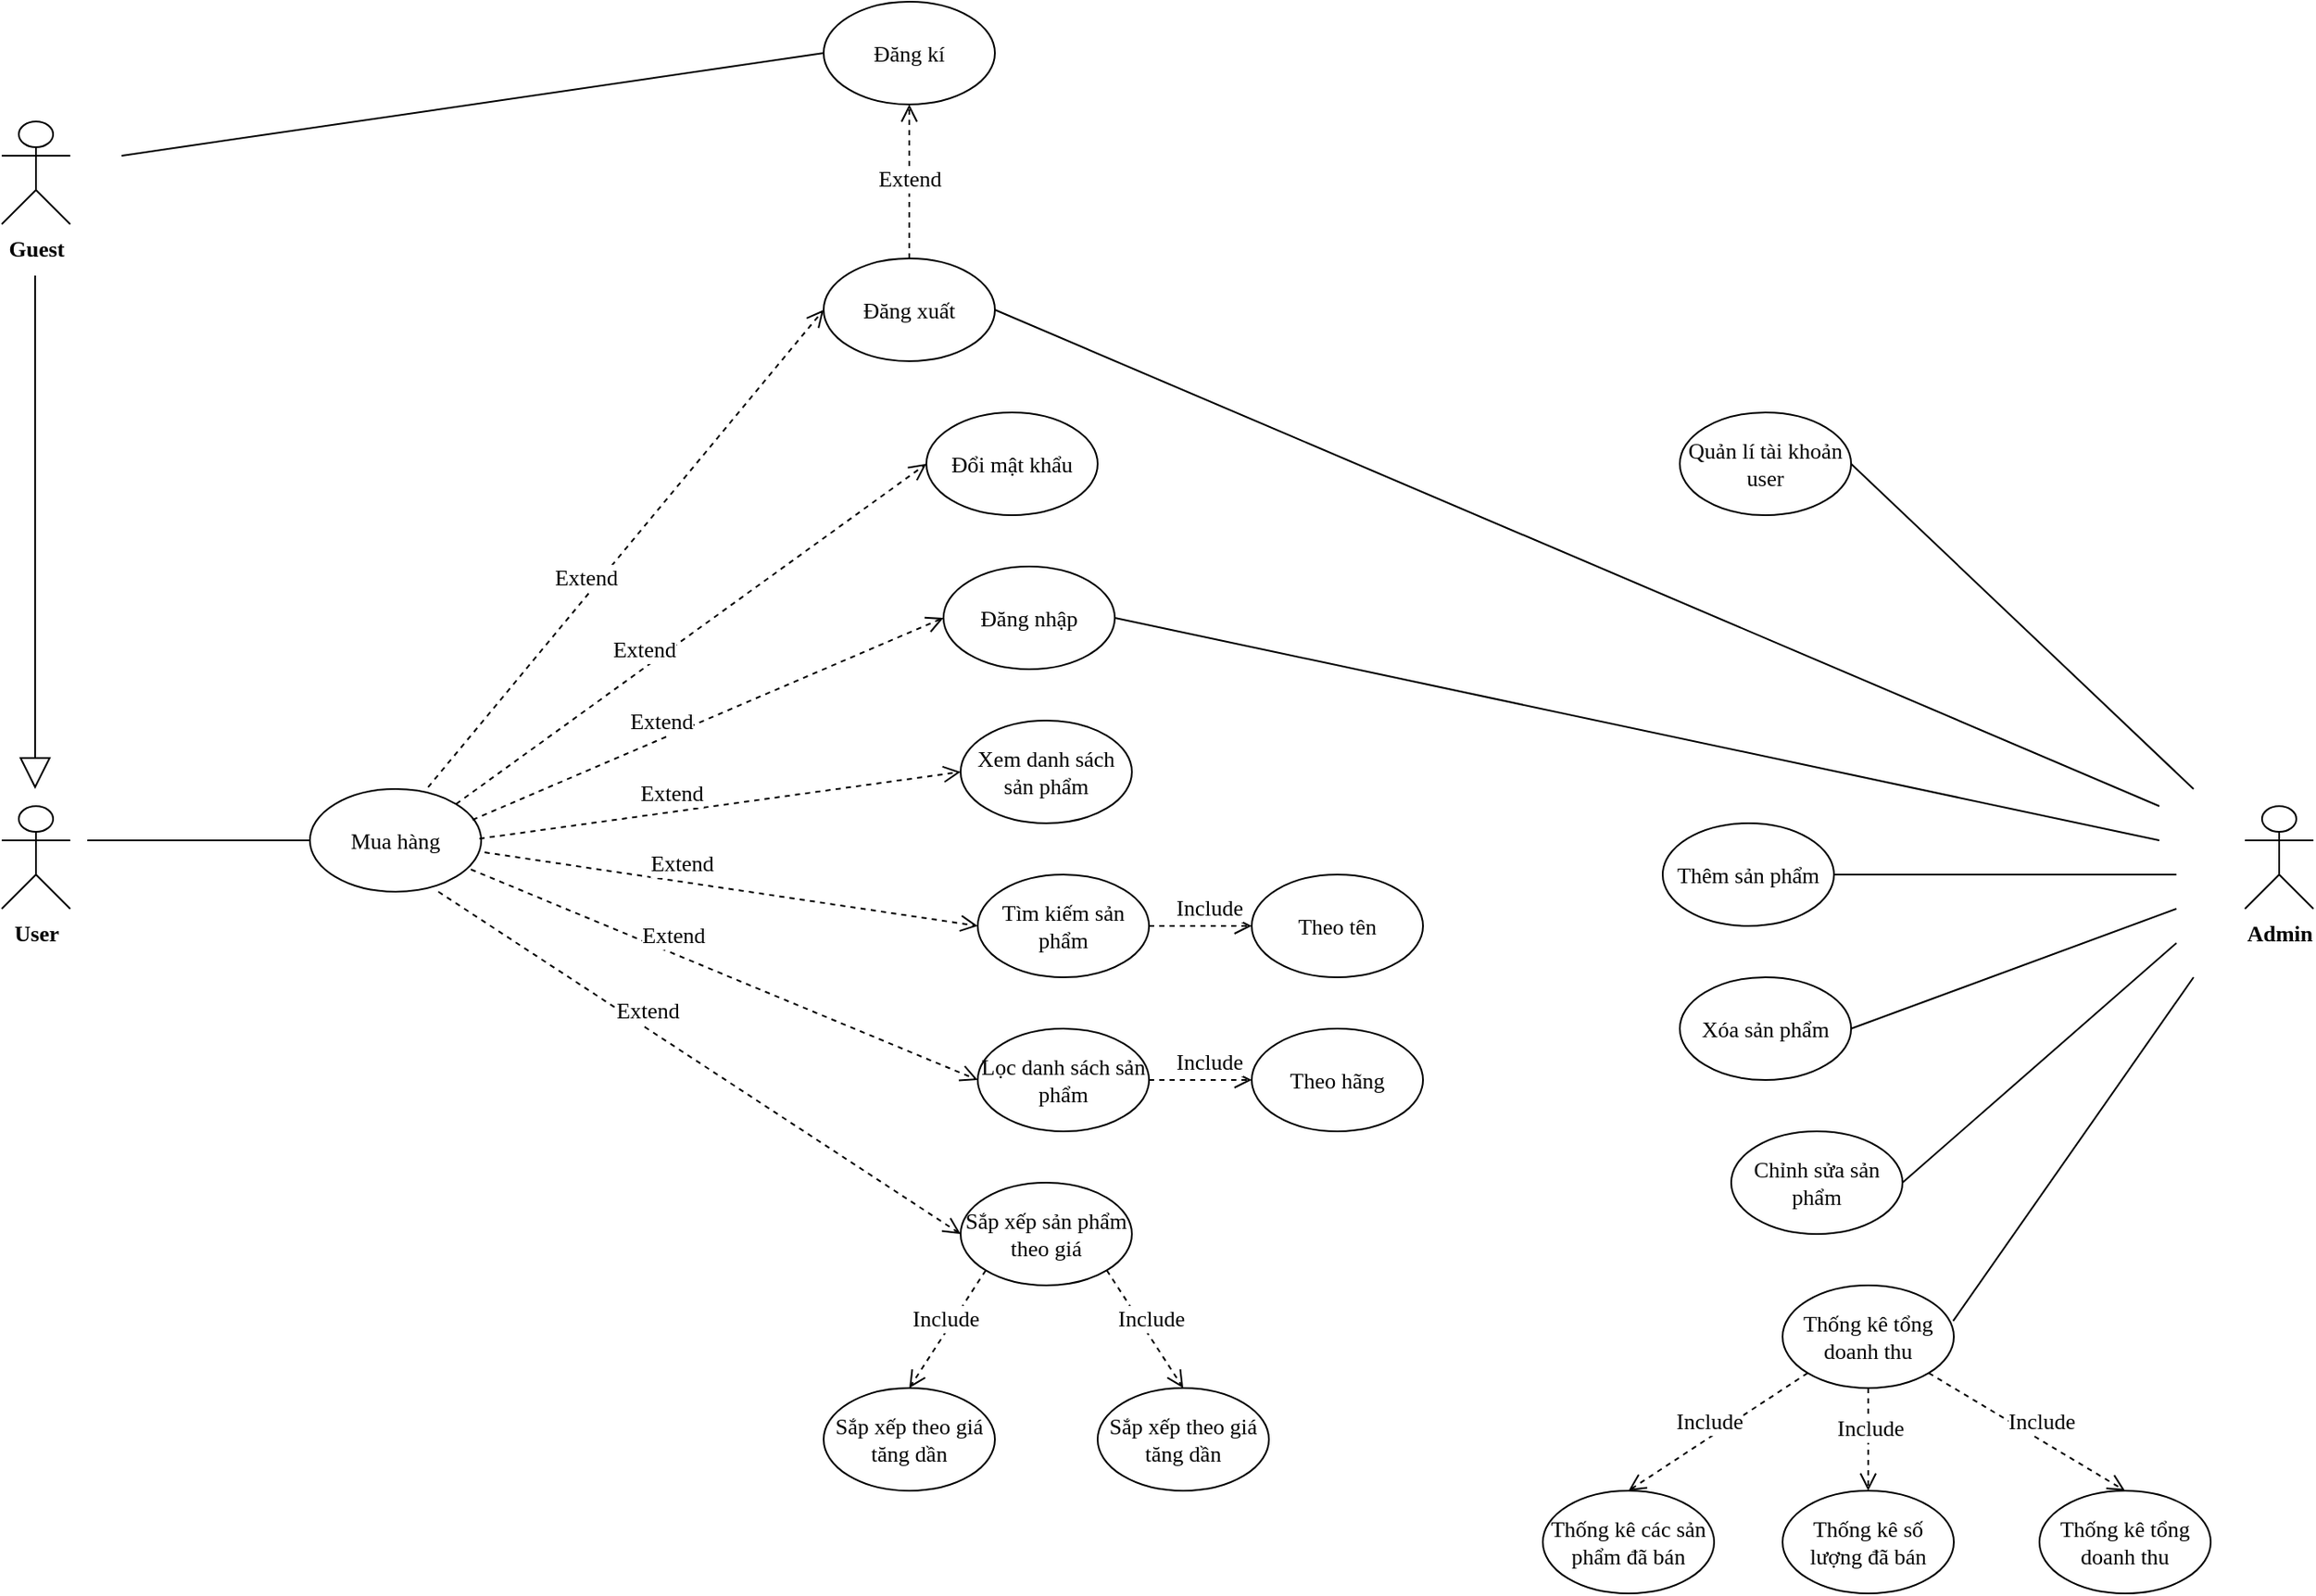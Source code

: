 <mxfile version="24.4.0" type="device">
  <diagram name="Trang-1" id="Ez-roee0LSybu7dA_5UI">
    <mxGraphModel dx="2049" dy="1114" grid="1" gridSize="10" guides="1" tooltips="1" connect="1" arrows="1" fold="1" page="1" pageScale="1" pageWidth="3300" pageHeight="4681" math="0" shadow="0">
      <root>
        <mxCell id="0" />
        <mxCell id="1" parent="0" />
        <mxCell id="I7UhPi0JV_NqZPCaO7OM-1" value="&lt;b&gt;Guest&lt;/b&gt;" style="shape=umlActor;verticalLabelPosition=bottom;verticalAlign=top;html=1;outlineConnect=0;direction=east;fontFamily=Times New Roman;fontSize=13;fontStyle=0" parent="1" vertex="1">
          <mxGeometry x="120" y="260" width="40" height="60" as="geometry" />
        </mxCell>
        <mxCell id="I7UhPi0JV_NqZPCaO7OM-5" value="Đăng kí" style="ellipse;whiteSpace=wrap;html=1;fontFamily=Times New Roman;fontSize=13;fontStyle=0" parent="1" vertex="1">
          <mxGeometry x="600" y="190" width="100" height="60" as="geometry" />
        </mxCell>
        <mxCell id="I7UhPi0JV_NqZPCaO7OM-7" value="" style="endArrow=none;html=1;rounded=0;entryX=0;entryY=0.5;entryDx=0;entryDy=0;fontFamily=Times New Roman;fontSize=13;fontStyle=0" parent="1" target="I7UhPi0JV_NqZPCaO7OM-5" edge="1">
          <mxGeometry width="50" height="50" relative="1" as="geometry">
            <mxPoint x="190" y="280" as="sourcePoint" />
            <mxPoint x="560" y="250" as="targetPoint" />
          </mxGeometry>
        </mxCell>
        <mxCell id="I7UhPi0JV_NqZPCaO7OM-8" value="Đăng xuất" style="ellipse;whiteSpace=wrap;html=1;fontFamily=Times New Roman;fontSize=13;fontStyle=0" parent="1" vertex="1">
          <mxGeometry x="600" y="340" width="100" height="60" as="geometry" />
        </mxCell>
        <mxCell id="I7UhPi0JV_NqZPCaO7OM-9" value="&lt;b&gt;User&lt;/b&gt;" style="shape=umlActor;verticalLabelPosition=bottom;verticalAlign=top;html=1;fontFamily=Times New Roman;fontSize=13;fontStyle=0" parent="1" vertex="1">
          <mxGeometry x="120" y="660" width="40" height="60" as="geometry" />
        </mxCell>
        <mxCell id="I7UhPi0JV_NqZPCaO7OM-12" value="Extend" style="html=1;verticalAlign=bottom;endArrow=open;dashed=1;endSize=8;curved=0;rounded=0;exitX=0.5;exitY=0;exitDx=0;exitDy=0;entryX=0.5;entryY=1;entryDx=0;entryDy=0;fontFamily=Times New Roman;fontSize=13;fontStyle=0" parent="1" source="I7UhPi0JV_NqZPCaO7OM-8" target="I7UhPi0JV_NqZPCaO7OM-5" edge="1">
          <mxGeometry x="-0.2" relative="1" as="geometry">
            <mxPoint x="690" y="320" as="sourcePoint" />
            <mxPoint x="648" y="260" as="targetPoint" />
            <mxPoint as="offset" />
          </mxGeometry>
        </mxCell>
        <mxCell id="I7UhPi0JV_NqZPCaO7OM-15" value="Đổi mật khẩu" style="ellipse;whiteSpace=wrap;html=1;fontFamily=Times New Roman;fontSize=13;fontStyle=0" parent="1" vertex="1">
          <mxGeometry x="660" y="430" width="100" height="60" as="geometry" />
        </mxCell>
        <mxCell id="I7UhPi0JV_NqZPCaO7OM-16" value="Đăng nhập" style="ellipse;whiteSpace=wrap;html=1;fontFamily=Times New Roman;fontSize=13;fontStyle=0" parent="1" vertex="1">
          <mxGeometry x="670" y="520" width="100" height="60" as="geometry" />
        </mxCell>
        <mxCell id="I7UhPi0JV_NqZPCaO7OM-17" value="Xem danh sách sản phẩm" style="ellipse;whiteSpace=wrap;html=1;fontFamily=Times New Roman;fontSize=13;fontStyle=0" parent="1" vertex="1">
          <mxGeometry x="680" y="610" width="100" height="60" as="geometry" />
        </mxCell>
        <mxCell id="I7UhPi0JV_NqZPCaO7OM-18" value="Tìm kiếm sản phẩm" style="ellipse;whiteSpace=wrap;html=1;fontFamily=Times New Roman;fontSize=13;fontStyle=0" parent="1" vertex="1">
          <mxGeometry x="690" y="700" width="100" height="60" as="geometry" />
        </mxCell>
        <mxCell id="I7UhPi0JV_NqZPCaO7OM-19" value="Theo tên" style="ellipse;whiteSpace=wrap;html=1;fontFamily=Times New Roman;fontSize=13;fontStyle=0" parent="1" vertex="1">
          <mxGeometry x="850" y="700" width="100" height="60" as="geometry" />
        </mxCell>
        <mxCell id="I7UhPi0JV_NqZPCaO7OM-20" value="Lọc danh sách sản phẩm" style="ellipse;whiteSpace=wrap;html=1;fontFamily=Times New Roman;fontSize=13;fontStyle=0" parent="1" vertex="1">
          <mxGeometry x="690" y="790" width="100" height="60" as="geometry" />
        </mxCell>
        <mxCell id="I7UhPi0JV_NqZPCaO7OM-21" value="Theo hãng" style="ellipse;whiteSpace=wrap;html=1;fontFamily=Times New Roman;fontSize=13;fontStyle=0" parent="1" vertex="1">
          <mxGeometry x="850" y="790" width="100" height="60" as="geometry" />
        </mxCell>
        <mxCell id="I7UhPi0JV_NqZPCaO7OM-22" value="Sắp xếp sản phẩm theo giá" style="ellipse;whiteSpace=wrap;html=1;fontFamily=Times New Roman;fontSize=13;fontStyle=0" parent="1" vertex="1">
          <mxGeometry x="680" y="880" width="100" height="60" as="geometry" />
        </mxCell>
        <mxCell id="I7UhPi0JV_NqZPCaO7OM-23" value="Sắp xếp theo giá tăng dần" style="ellipse;whiteSpace=wrap;html=1;fontFamily=Times New Roman;fontSize=13;fontStyle=0" parent="1" vertex="1">
          <mxGeometry x="760" y="1000" width="100" height="60" as="geometry" />
        </mxCell>
        <mxCell id="I7UhPi0JV_NqZPCaO7OM-24" value="Sắp xếp theo giá tăng dần" style="ellipse;whiteSpace=wrap;html=1;fontFamily=Times New Roman;fontSize=13;fontStyle=0" parent="1" vertex="1">
          <mxGeometry x="600" y="1000" width="100" height="60" as="geometry" />
        </mxCell>
        <mxCell id="I7UhPi0JV_NqZPCaO7OM-32" value="Include" style="html=1;verticalAlign=bottom;endArrow=open;dashed=1;endSize=8;curved=0;rounded=0;exitX=0;exitY=1;exitDx=0;exitDy=0;entryX=0.5;entryY=0;entryDx=0;entryDy=0;fontFamily=Times New Roman;fontSize=13;fontStyle=0" parent="1" source="I7UhPi0JV_NqZPCaO7OM-22" target="I7UhPi0JV_NqZPCaO7OM-24" edge="1">
          <mxGeometry x="0.121" relative="1" as="geometry">
            <mxPoint x="870" y="890" as="sourcePoint" />
            <mxPoint x="790" y="890" as="targetPoint" />
            <mxPoint x="1" as="offset" />
          </mxGeometry>
        </mxCell>
        <mxCell id="I7UhPi0JV_NqZPCaO7OM-33" value="Include" style="html=1;verticalAlign=bottom;endArrow=open;dashed=1;endSize=8;curved=0;rounded=0;exitX=1;exitY=1;exitDx=0;exitDy=0;entryX=0.5;entryY=0;entryDx=0;entryDy=0;fontFamily=Times New Roman;fontSize=13;fontStyle=0" parent="1" source="I7UhPi0JV_NqZPCaO7OM-22" target="I7UhPi0JV_NqZPCaO7OM-23" edge="1">
          <mxGeometry x="0.121" relative="1" as="geometry">
            <mxPoint x="705" y="941" as="sourcePoint" />
            <mxPoint x="660" y="1010" as="targetPoint" />
            <mxPoint x="1" as="offset" />
          </mxGeometry>
        </mxCell>
        <mxCell id="I7UhPi0JV_NqZPCaO7OM-34" value="" style="endArrow=block;endSize=16;endFill=0;html=1;rounded=0;fontFamily=Times New Roman;fontSize=13;fontStyle=0" parent="1" edge="1">
          <mxGeometry width="160" relative="1" as="geometry">
            <mxPoint x="139.5" y="350" as="sourcePoint" />
            <mxPoint x="139.5" y="650" as="targetPoint" />
          </mxGeometry>
        </mxCell>
        <mxCell id="I7UhPi0JV_NqZPCaO7OM-35" value="Include" style="html=1;verticalAlign=bottom;endArrow=open;dashed=1;endSize=8;curved=0;rounded=0;exitX=1;exitY=0.5;exitDx=0;exitDy=0;entryX=0;entryY=0.5;entryDx=0;entryDy=0;fontFamily=Times New Roman;fontSize=13;fontStyle=0" parent="1" source="I7UhPi0JV_NqZPCaO7OM-18" target="I7UhPi0JV_NqZPCaO7OM-19" edge="1">
          <mxGeometry x="0.121" relative="1" as="geometry">
            <mxPoint x="705" y="941" as="sourcePoint" />
            <mxPoint x="660" y="1010" as="targetPoint" />
            <mxPoint x="1" as="offset" />
          </mxGeometry>
        </mxCell>
        <mxCell id="I7UhPi0JV_NqZPCaO7OM-36" value="Include" style="html=1;verticalAlign=bottom;endArrow=open;dashed=1;endSize=8;curved=0;rounded=0;exitX=1;exitY=0.5;exitDx=0;exitDy=0;entryX=0;entryY=0.5;entryDx=0;entryDy=0;fontFamily=Times New Roman;fontSize=13;fontStyle=0" parent="1" source="I7UhPi0JV_NqZPCaO7OM-20" target="I7UhPi0JV_NqZPCaO7OM-21" edge="1">
          <mxGeometry x="0.121" relative="1" as="geometry">
            <mxPoint x="715" y="951" as="sourcePoint" />
            <mxPoint x="670" y="1020" as="targetPoint" />
            <mxPoint x="1" as="offset" />
          </mxGeometry>
        </mxCell>
        <mxCell id="I7UhPi0JV_NqZPCaO7OM-38" value="&lt;b&gt;Admin&lt;/b&gt;" style="shape=umlActor;verticalLabelPosition=bottom;verticalAlign=top;html=1;fontFamily=Times New Roman;fontSize=13;fontStyle=0" parent="1" vertex="1">
          <mxGeometry x="1430" y="660" width="40" height="60" as="geometry" />
        </mxCell>
        <mxCell id="I7UhPi0JV_NqZPCaO7OM-39" value="Mua hàng" style="ellipse;whiteSpace=wrap;html=1;fontFamily=Times New Roman;fontSize=13;fontStyle=0" parent="1" vertex="1">
          <mxGeometry x="300" y="650" width="100" height="60" as="geometry" />
        </mxCell>
        <mxCell id="I7UhPi0JV_NqZPCaO7OM-40" value="" style="endArrow=none;html=1;rounded=0;entryX=0;entryY=0.5;entryDx=0;entryDy=0;fontFamily=Times New Roman;fontSize=13;fontStyle=0" parent="1" target="I7UhPi0JV_NqZPCaO7OM-39" edge="1">
          <mxGeometry width="50" height="50" relative="1" as="geometry">
            <mxPoint x="170" y="680" as="sourcePoint" />
            <mxPoint x="730" y="510" as="targetPoint" />
          </mxGeometry>
        </mxCell>
        <mxCell id="I7UhPi0JV_NqZPCaO7OM-41" value="Extend" style="html=1;verticalAlign=bottom;endArrow=open;dashed=1;endSize=8;curved=0;rounded=0;exitX=0.69;exitY=-0.017;exitDx=0;exitDy=0;entryX=0;entryY=0.5;entryDx=0;entryDy=0;exitPerimeter=0;fontFamily=Times New Roman;fontSize=13;fontStyle=0" parent="1" source="I7UhPi0JV_NqZPCaO7OM-39" target="I7UhPi0JV_NqZPCaO7OM-8" edge="1">
          <mxGeometry x="-0.2" relative="1" as="geometry">
            <mxPoint x="660" y="350" as="sourcePoint" />
            <mxPoint x="660" y="260" as="targetPoint" />
            <mxPoint as="offset" />
          </mxGeometry>
        </mxCell>
        <mxCell id="I7UhPi0JV_NqZPCaO7OM-42" value="Extend" style="html=1;verticalAlign=bottom;endArrow=open;dashed=1;endSize=8;curved=0;rounded=0;exitX=1;exitY=0;exitDx=0;exitDy=0;entryX=0;entryY=0.5;entryDx=0;entryDy=0;fontFamily=Times New Roman;fontSize=13;fontStyle=0" parent="1" source="I7UhPi0JV_NqZPCaO7OM-39" target="I7UhPi0JV_NqZPCaO7OM-15" edge="1">
          <mxGeometry x="-0.2" relative="1" as="geometry">
            <mxPoint x="379" y="659" as="sourcePoint" />
            <mxPoint x="610" y="380" as="targetPoint" />
            <mxPoint as="offset" />
          </mxGeometry>
        </mxCell>
        <mxCell id="I7UhPi0JV_NqZPCaO7OM-43" value="Extend" style="html=1;verticalAlign=bottom;endArrow=open;dashed=1;endSize=8;curved=0;rounded=0;exitX=0.95;exitY=0.3;exitDx=0;exitDy=0;entryX=0;entryY=0.5;entryDx=0;entryDy=0;exitPerimeter=0;fontFamily=Times New Roman;fontSize=13;fontStyle=0" parent="1" source="I7UhPi0JV_NqZPCaO7OM-39" target="I7UhPi0JV_NqZPCaO7OM-16" edge="1">
          <mxGeometry x="-0.2" relative="1" as="geometry">
            <mxPoint x="389" y="669" as="sourcePoint" />
            <mxPoint x="620" y="390" as="targetPoint" />
            <mxPoint as="offset" />
          </mxGeometry>
        </mxCell>
        <mxCell id="I7UhPi0JV_NqZPCaO7OM-44" value="Extend" style="html=1;verticalAlign=bottom;endArrow=open;dashed=1;endSize=8;curved=0;rounded=0;exitX=0.69;exitY=-0.017;exitDx=0;exitDy=0;entryX=0;entryY=0.5;entryDx=0;entryDy=0;exitPerimeter=0;fontFamily=Times New Roman;fontSize=13;fontStyle=0" parent="1" target="I7UhPi0JV_NqZPCaO7OM-17" edge="1">
          <mxGeometry x="-0.2" relative="1" as="geometry">
            <mxPoint x="399" y="679" as="sourcePoint" />
            <mxPoint x="630" y="400" as="targetPoint" />
            <mxPoint as="offset" />
          </mxGeometry>
        </mxCell>
        <mxCell id="I7UhPi0JV_NqZPCaO7OM-45" value="Extend" style="html=1;verticalAlign=bottom;endArrow=open;dashed=1;endSize=8;curved=0;rounded=0;exitX=1.02;exitY=0.617;exitDx=0;exitDy=0;entryX=0;entryY=0.5;entryDx=0;entryDy=0;exitPerimeter=0;fontFamily=Times New Roman;fontSize=13;fontStyle=0" parent="1" source="I7UhPi0JV_NqZPCaO7OM-39" target="I7UhPi0JV_NqZPCaO7OM-18" edge="1">
          <mxGeometry x="-0.2" relative="1" as="geometry">
            <mxPoint x="409" y="689" as="sourcePoint" />
            <mxPoint x="640" y="410" as="targetPoint" />
            <mxPoint as="offset" />
          </mxGeometry>
        </mxCell>
        <mxCell id="I7UhPi0JV_NqZPCaO7OM-46" value="Extend" style="html=1;verticalAlign=bottom;endArrow=open;dashed=1;endSize=8;curved=0;rounded=0;exitX=0.94;exitY=0.783;exitDx=0;exitDy=0;entryX=0;entryY=0.5;entryDx=0;entryDy=0;exitPerimeter=0;fontFamily=Times New Roman;fontSize=13;fontStyle=0" parent="1" source="I7UhPi0JV_NqZPCaO7OM-39" target="I7UhPi0JV_NqZPCaO7OM-20" edge="1">
          <mxGeometry x="-0.2" relative="1" as="geometry">
            <mxPoint x="419" y="699" as="sourcePoint" />
            <mxPoint x="650" y="420" as="targetPoint" />
            <mxPoint as="offset" />
          </mxGeometry>
        </mxCell>
        <mxCell id="I7UhPi0JV_NqZPCaO7OM-47" value="Extend" style="html=1;verticalAlign=bottom;endArrow=open;dashed=1;endSize=8;curved=0;rounded=0;exitX=0.75;exitY=1;exitDx=0;exitDy=0;entryX=0;entryY=0.5;entryDx=0;entryDy=0;exitPerimeter=0;fontFamily=Times New Roman;fontSize=13;fontStyle=0" parent="1" source="I7UhPi0JV_NqZPCaO7OM-39" target="I7UhPi0JV_NqZPCaO7OM-22" edge="1">
          <mxGeometry x="-0.2" relative="1" as="geometry">
            <mxPoint x="429" y="709" as="sourcePoint" />
            <mxPoint x="660" y="430" as="targetPoint" />
            <mxPoint as="offset" />
          </mxGeometry>
        </mxCell>
        <mxCell id="I7UhPi0JV_NqZPCaO7OM-49" value="Quản lí tài khoản user" style="ellipse;whiteSpace=wrap;html=1;fontFamily=Times New Roman;fontSize=13;fontStyle=0" parent="1" vertex="1">
          <mxGeometry x="1100" y="430" width="100" height="60" as="geometry" />
        </mxCell>
        <mxCell id="I7UhPi0JV_NqZPCaO7OM-50" value="Thêm sản phẩm" style="ellipse;whiteSpace=wrap;html=1;fontFamily=Times New Roman;fontSize=13;fontStyle=0" parent="1" vertex="1">
          <mxGeometry x="1090" y="670" width="100" height="60" as="geometry" />
        </mxCell>
        <mxCell id="I7UhPi0JV_NqZPCaO7OM-51" value="Xóa sản phẩm" style="ellipse;whiteSpace=wrap;html=1;fontFamily=Times New Roman;fontSize=13;fontStyle=0" parent="1" vertex="1">
          <mxGeometry x="1100" y="760" width="100" height="60" as="geometry" />
        </mxCell>
        <mxCell id="I7UhPi0JV_NqZPCaO7OM-52" value="Chỉnh sửa sản phẩm" style="ellipse;whiteSpace=wrap;html=1;fontFamily=Times New Roman;fontSize=13;fontStyle=0" parent="1" vertex="1">
          <mxGeometry x="1130" y="850" width="100" height="60" as="geometry" />
        </mxCell>
        <mxCell id="I7UhPi0JV_NqZPCaO7OM-53" value="Thống kê tổng doanh thu" style="ellipse;whiteSpace=wrap;html=1;fontFamily=Times New Roman;fontSize=13;fontStyle=0" parent="1" vertex="1">
          <mxGeometry x="1160" y="940" width="100" height="60" as="geometry" />
        </mxCell>
        <mxCell id="I7UhPi0JV_NqZPCaO7OM-54" value="Thống kê các sản phẩm đã bán" style="ellipse;whiteSpace=wrap;html=1;fontFamily=Times New Roman;fontSize=13;fontStyle=0" parent="1" vertex="1">
          <mxGeometry x="1020" y="1060" width="100" height="60" as="geometry" />
        </mxCell>
        <mxCell id="I7UhPi0JV_NqZPCaO7OM-55" value="Thống kê số lượng đã bán" style="ellipse;whiteSpace=wrap;html=1;fontFamily=Times New Roman;fontSize=13;fontStyle=0" parent="1" vertex="1">
          <mxGeometry x="1160" y="1060" width="100" height="60" as="geometry" />
        </mxCell>
        <mxCell id="I7UhPi0JV_NqZPCaO7OM-56" value="Thống kê tổng doanh thu" style="ellipse;whiteSpace=wrap;html=1;fontFamily=Times New Roman;fontSize=13;fontStyle=0" parent="1" vertex="1">
          <mxGeometry x="1310" y="1060" width="100" height="60" as="geometry" />
        </mxCell>
        <mxCell id="I7UhPi0JV_NqZPCaO7OM-57" value="" style="endArrow=none;html=1;rounded=0;entryX=1;entryY=0.5;entryDx=0;entryDy=0;fontFamily=Times New Roman;fontSize=13;fontStyle=0" parent="1" target="I7UhPi0JV_NqZPCaO7OM-49" edge="1">
          <mxGeometry width="50" height="50" relative="1" as="geometry">
            <mxPoint x="1400" y="650" as="sourcePoint" />
            <mxPoint x="1000" y="640" as="targetPoint" />
          </mxGeometry>
        </mxCell>
        <mxCell id="I7UhPi0JV_NqZPCaO7OM-59" value="" style="endArrow=none;html=1;rounded=0;entryX=1;entryY=0.5;entryDx=0;entryDy=0;fontFamily=Times New Roman;fontSize=13;fontStyle=0" parent="1" target="I7UhPi0JV_NqZPCaO7OM-50" edge="1">
          <mxGeometry width="50" height="50" relative="1" as="geometry">
            <mxPoint x="1390" y="700" as="sourcePoint" />
            <mxPoint x="1190" y="700" as="targetPoint" />
          </mxGeometry>
        </mxCell>
        <mxCell id="I7UhPi0JV_NqZPCaO7OM-62" value="" style="endArrow=none;html=1;rounded=0;entryX=1;entryY=0.5;entryDx=0;entryDy=0;fontFamily=Times New Roman;fontSize=13;fontStyle=0" parent="1" target="I7UhPi0JV_NqZPCaO7OM-51" edge="1">
          <mxGeometry width="50" height="50" relative="1" as="geometry">
            <mxPoint x="1390" y="720" as="sourcePoint" />
            <mxPoint x="1200" y="710" as="targetPoint" />
          </mxGeometry>
        </mxCell>
        <mxCell id="I7UhPi0JV_NqZPCaO7OM-63" value="" style="endArrow=none;html=1;rounded=0;entryX=1;entryY=0.5;entryDx=0;entryDy=0;fontFamily=Times New Roman;fontSize=13;fontStyle=0" parent="1" target="I7UhPi0JV_NqZPCaO7OM-52" edge="1">
          <mxGeometry width="50" height="50" relative="1" as="geometry">
            <mxPoint x="1390" y="740" as="sourcePoint" />
            <mxPoint x="1210" y="800" as="targetPoint" />
          </mxGeometry>
        </mxCell>
        <mxCell id="I7UhPi0JV_NqZPCaO7OM-64" value="" style="endArrow=none;html=1;rounded=0;entryX=0.996;entryY=0.347;entryDx=0;entryDy=0;entryPerimeter=0;fontFamily=Times New Roman;fontSize=13;fontStyle=0" parent="1" target="I7UhPi0JV_NqZPCaO7OM-53" edge="1">
          <mxGeometry width="50" height="50" relative="1" as="geometry">
            <mxPoint x="1400" y="760" as="sourcePoint" />
            <mxPoint x="1320" y="960" as="targetPoint" />
          </mxGeometry>
        </mxCell>
        <mxCell id="I7UhPi0JV_NqZPCaO7OM-65" value="Include" style="html=1;verticalAlign=bottom;endArrow=open;dashed=1;endSize=8;curved=0;rounded=0;exitX=0;exitY=1;exitDx=0;exitDy=0;entryX=0.5;entryY=0;entryDx=0;entryDy=0;fontFamily=Times New Roman;fontSize=13;fontStyle=0" parent="1" source="I7UhPi0JV_NqZPCaO7OM-53" target="I7UhPi0JV_NqZPCaO7OM-54" edge="1">
          <mxGeometry x="0.121" relative="1" as="geometry">
            <mxPoint x="665" y="941" as="sourcePoint" />
            <mxPoint x="710" y="1010" as="targetPoint" />
            <mxPoint x="1" as="offset" />
          </mxGeometry>
        </mxCell>
        <mxCell id="I7UhPi0JV_NqZPCaO7OM-66" value="Include" style="html=1;verticalAlign=bottom;endArrow=open;dashed=1;endSize=8;curved=0;rounded=0;exitX=0.5;exitY=1;exitDx=0;exitDy=0;entryX=0.5;entryY=0;entryDx=0;entryDy=0;fontFamily=Times New Roman;fontSize=13;fontStyle=0" parent="1" source="I7UhPi0JV_NqZPCaO7OM-53" target="I7UhPi0JV_NqZPCaO7OM-55" edge="1">
          <mxGeometry x="0.121" relative="1" as="geometry">
            <mxPoint x="675" y="951" as="sourcePoint" />
            <mxPoint x="720" y="1020" as="targetPoint" />
            <mxPoint x="1" as="offset" />
          </mxGeometry>
        </mxCell>
        <mxCell id="I7UhPi0JV_NqZPCaO7OM-67" value="Include" style="html=1;verticalAlign=bottom;endArrow=open;dashed=1;endSize=8;curved=0;rounded=0;exitX=1;exitY=1;exitDx=0;exitDy=0;entryX=0.5;entryY=0;entryDx=0;entryDy=0;fontFamily=Times New Roman;fontSize=13;fontStyle=0" parent="1" source="I7UhPi0JV_NqZPCaO7OM-53" target="I7UhPi0JV_NqZPCaO7OM-56" edge="1">
          <mxGeometry x="0.121" relative="1" as="geometry">
            <mxPoint x="1185" y="1001" as="sourcePoint" />
            <mxPoint x="1080" y="1070" as="targetPoint" />
            <mxPoint x="1" as="offset" />
          </mxGeometry>
        </mxCell>
        <mxCell id="I7UhPi0JV_NqZPCaO7OM-68" value="" style="endArrow=none;html=1;rounded=0;entryX=1;entryY=0.5;entryDx=0;entryDy=0;fontStyle=0;fontFamily=Times New Roman;fontSize=13;" parent="1" target="I7UhPi0JV_NqZPCaO7OM-8" edge="1">
          <mxGeometry width="50" height="50" relative="1" as="geometry">
            <mxPoint x="1380" y="660" as="sourcePoint" />
            <mxPoint x="760" y="455" as="targetPoint" />
          </mxGeometry>
        </mxCell>
        <mxCell id="I7UhPi0JV_NqZPCaO7OM-69" value="" style="endArrow=none;html=1;rounded=0;entryX=1;entryY=0.5;entryDx=0;entryDy=0;fontFamily=Times New Roman;fontSize=13;fontStyle=0" parent="1" edge="1">
          <mxGeometry width="50" height="50" relative="1" as="geometry">
            <mxPoint x="1380" y="680" as="sourcePoint" />
            <mxPoint x="770" y="550" as="targetPoint" />
          </mxGeometry>
        </mxCell>
      </root>
    </mxGraphModel>
  </diagram>
</mxfile>
